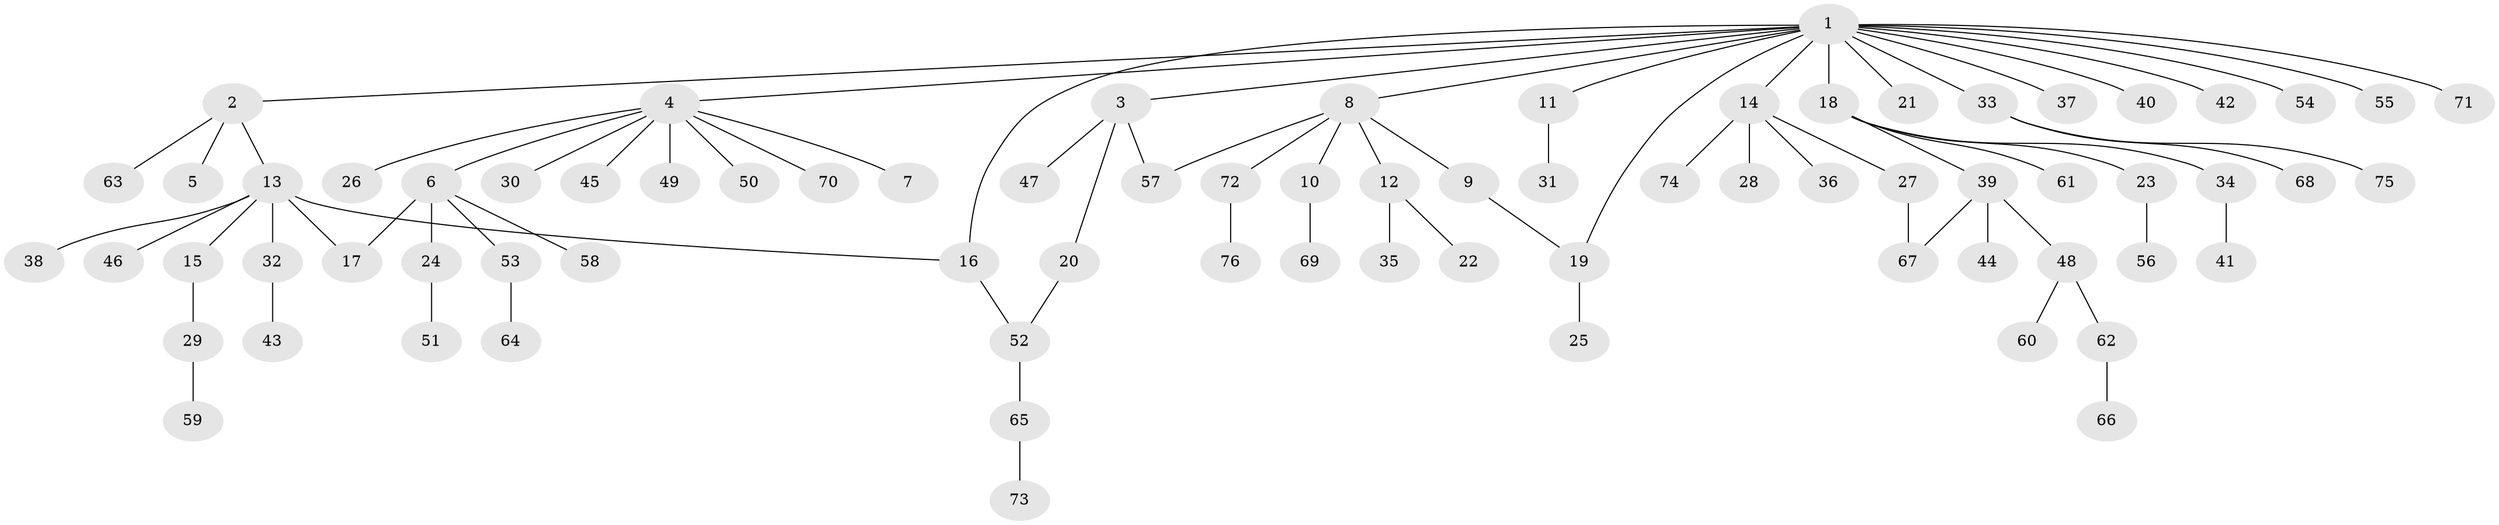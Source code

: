 // Generated by graph-tools (version 1.1) at 2025/01/03/09/25 03:01:45]
// undirected, 76 vertices, 81 edges
graph export_dot {
graph [start="1"]
  node [color=gray90,style=filled];
  1;
  2;
  3;
  4;
  5;
  6;
  7;
  8;
  9;
  10;
  11;
  12;
  13;
  14;
  15;
  16;
  17;
  18;
  19;
  20;
  21;
  22;
  23;
  24;
  25;
  26;
  27;
  28;
  29;
  30;
  31;
  32;
  33;
  34;
  35;
  36;
  37;
  38;
  39;
  40;
  41;
  42;
  43;
  44;
  45;
  46;
  47;
  48;
  49;
  50;
  51;
  52;
  53;
  54;
  55;
  56;
  57;
  58;
  59;
  60;
  61;
  62;
  63;
  64;
  65;
  66;
  67;
  68;
  69;
  70;
  71;
  72;
  73;
  74;
  75;
  76;
  1 -- 2;
  1 -- 3;
  1 -- 4;
  1 -- 8;
  1 -- 11;
  1 -- 14;
  1 -- 16;
  1 -- 18;
  1 -- 19;
  1 -- 21;
  1 -- 33;
  1 -- 37;
  1 -- 40;
  1 -- 42;
  1 -- 54;
  1 -- 55;
  1 -- 71;
  2 -- 5;
  2 -- 13;
  2 -- 63;
  3 -- 20;
  3 -- 47;
  3 -- 57;
  4 -- 6;
  4 -- 7;
  4 -- 26;
  4 -- 30;
  4 -- 45;
  4 -- 49;
  4 -- 50;
  4 -- 70;
  6 -- 17;
  6 -- 24;
  6 -- 53;
  6 -- 58;
  8 -- 9;
  8 -- 10;
  8 -- 12;
  8 -- 57;
  8 -- 72;
  9 -- 19;
  10 -- 69;
  11 -- 31;
  12 -- 22;
  12 -- 35;
  13 -- 15;
  13 -- 16;
  13 -- 17;
  13 -- 32;
  13 -- 38;
  13 -- 46;
  14 -- 27;
  14 -- 28;
  14 -- 36;
  14 -- 74;
  15 -- 29;
  16 -- 52;
  18 -- 23;
  18 -- 34;
  18 -- 39;
  18 -- 61;
  19 -- 25;
  20 -- 52;
  23 -- 56;
  24 -- 51;
  27 -- 67;
  29 -- 59;
  32 -- 43;
  33 -- 68;
  33 -- 75;
  34 -- 41;
  39 -- 44;
  39 -- 48;
  39 -- 67;
  48 -- 60;
  48 -- 62;
  52 -- 65;
  53 -- 64;
  62 -- 66;
  65 -- 73;
  72 -- 76;
}
